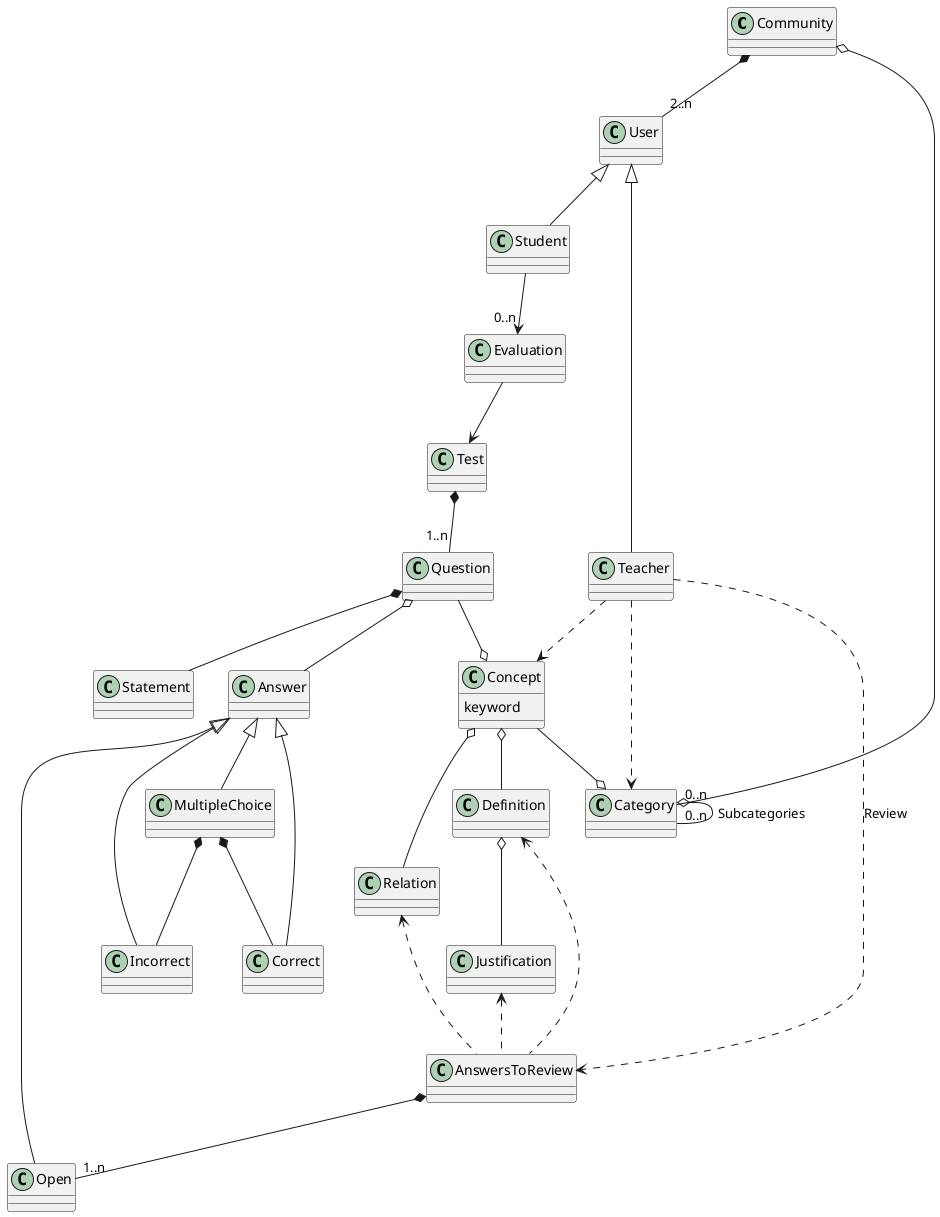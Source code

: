 @startuml OpoTestDomain

class Community

class User

class Teacher

class Student

class Evaluation

class Category 

class Test 

class AnswersToReview

class Concept {
    keyword
}

class Open 

class Question

class MultipleChoice

class Statement

class Answer 

class Correct

Class Incorrect

Community *-- "2..n" User
Community o-- "0..n" Category

User <|-- Teacher
User <|-- Student

Teacher ..> Category
Teacher ..> Concept
Concept --o Category
Question --o Concept
Concept o-- Definition
Definition o-- Justification
Concept o-- Relation

Student --> "0..n" Evaluation
Evaluation --> Test

Teacher ..> AnswersToReview : Review
AnswersToReview *-- "1..n" Open
Definition <.. AnswersToReview
Justification <.. AnswersToReview
Relation <.. AnswersToReview

'Question <|-- MultipleChoice
'Question <|-- Open
Test *-- "1..n" Question
Question *--   Statement
Question o-- Answer
MultipleChoice *-- Incorrect
MultipleChoice *-- Correct
Answer <|-- Correct
Answer <|-- Incorrect
Answer <|-- Open
Answer <|-- MultipleChoice


Category o--"0..n" Category : Subcategories



@enduml




